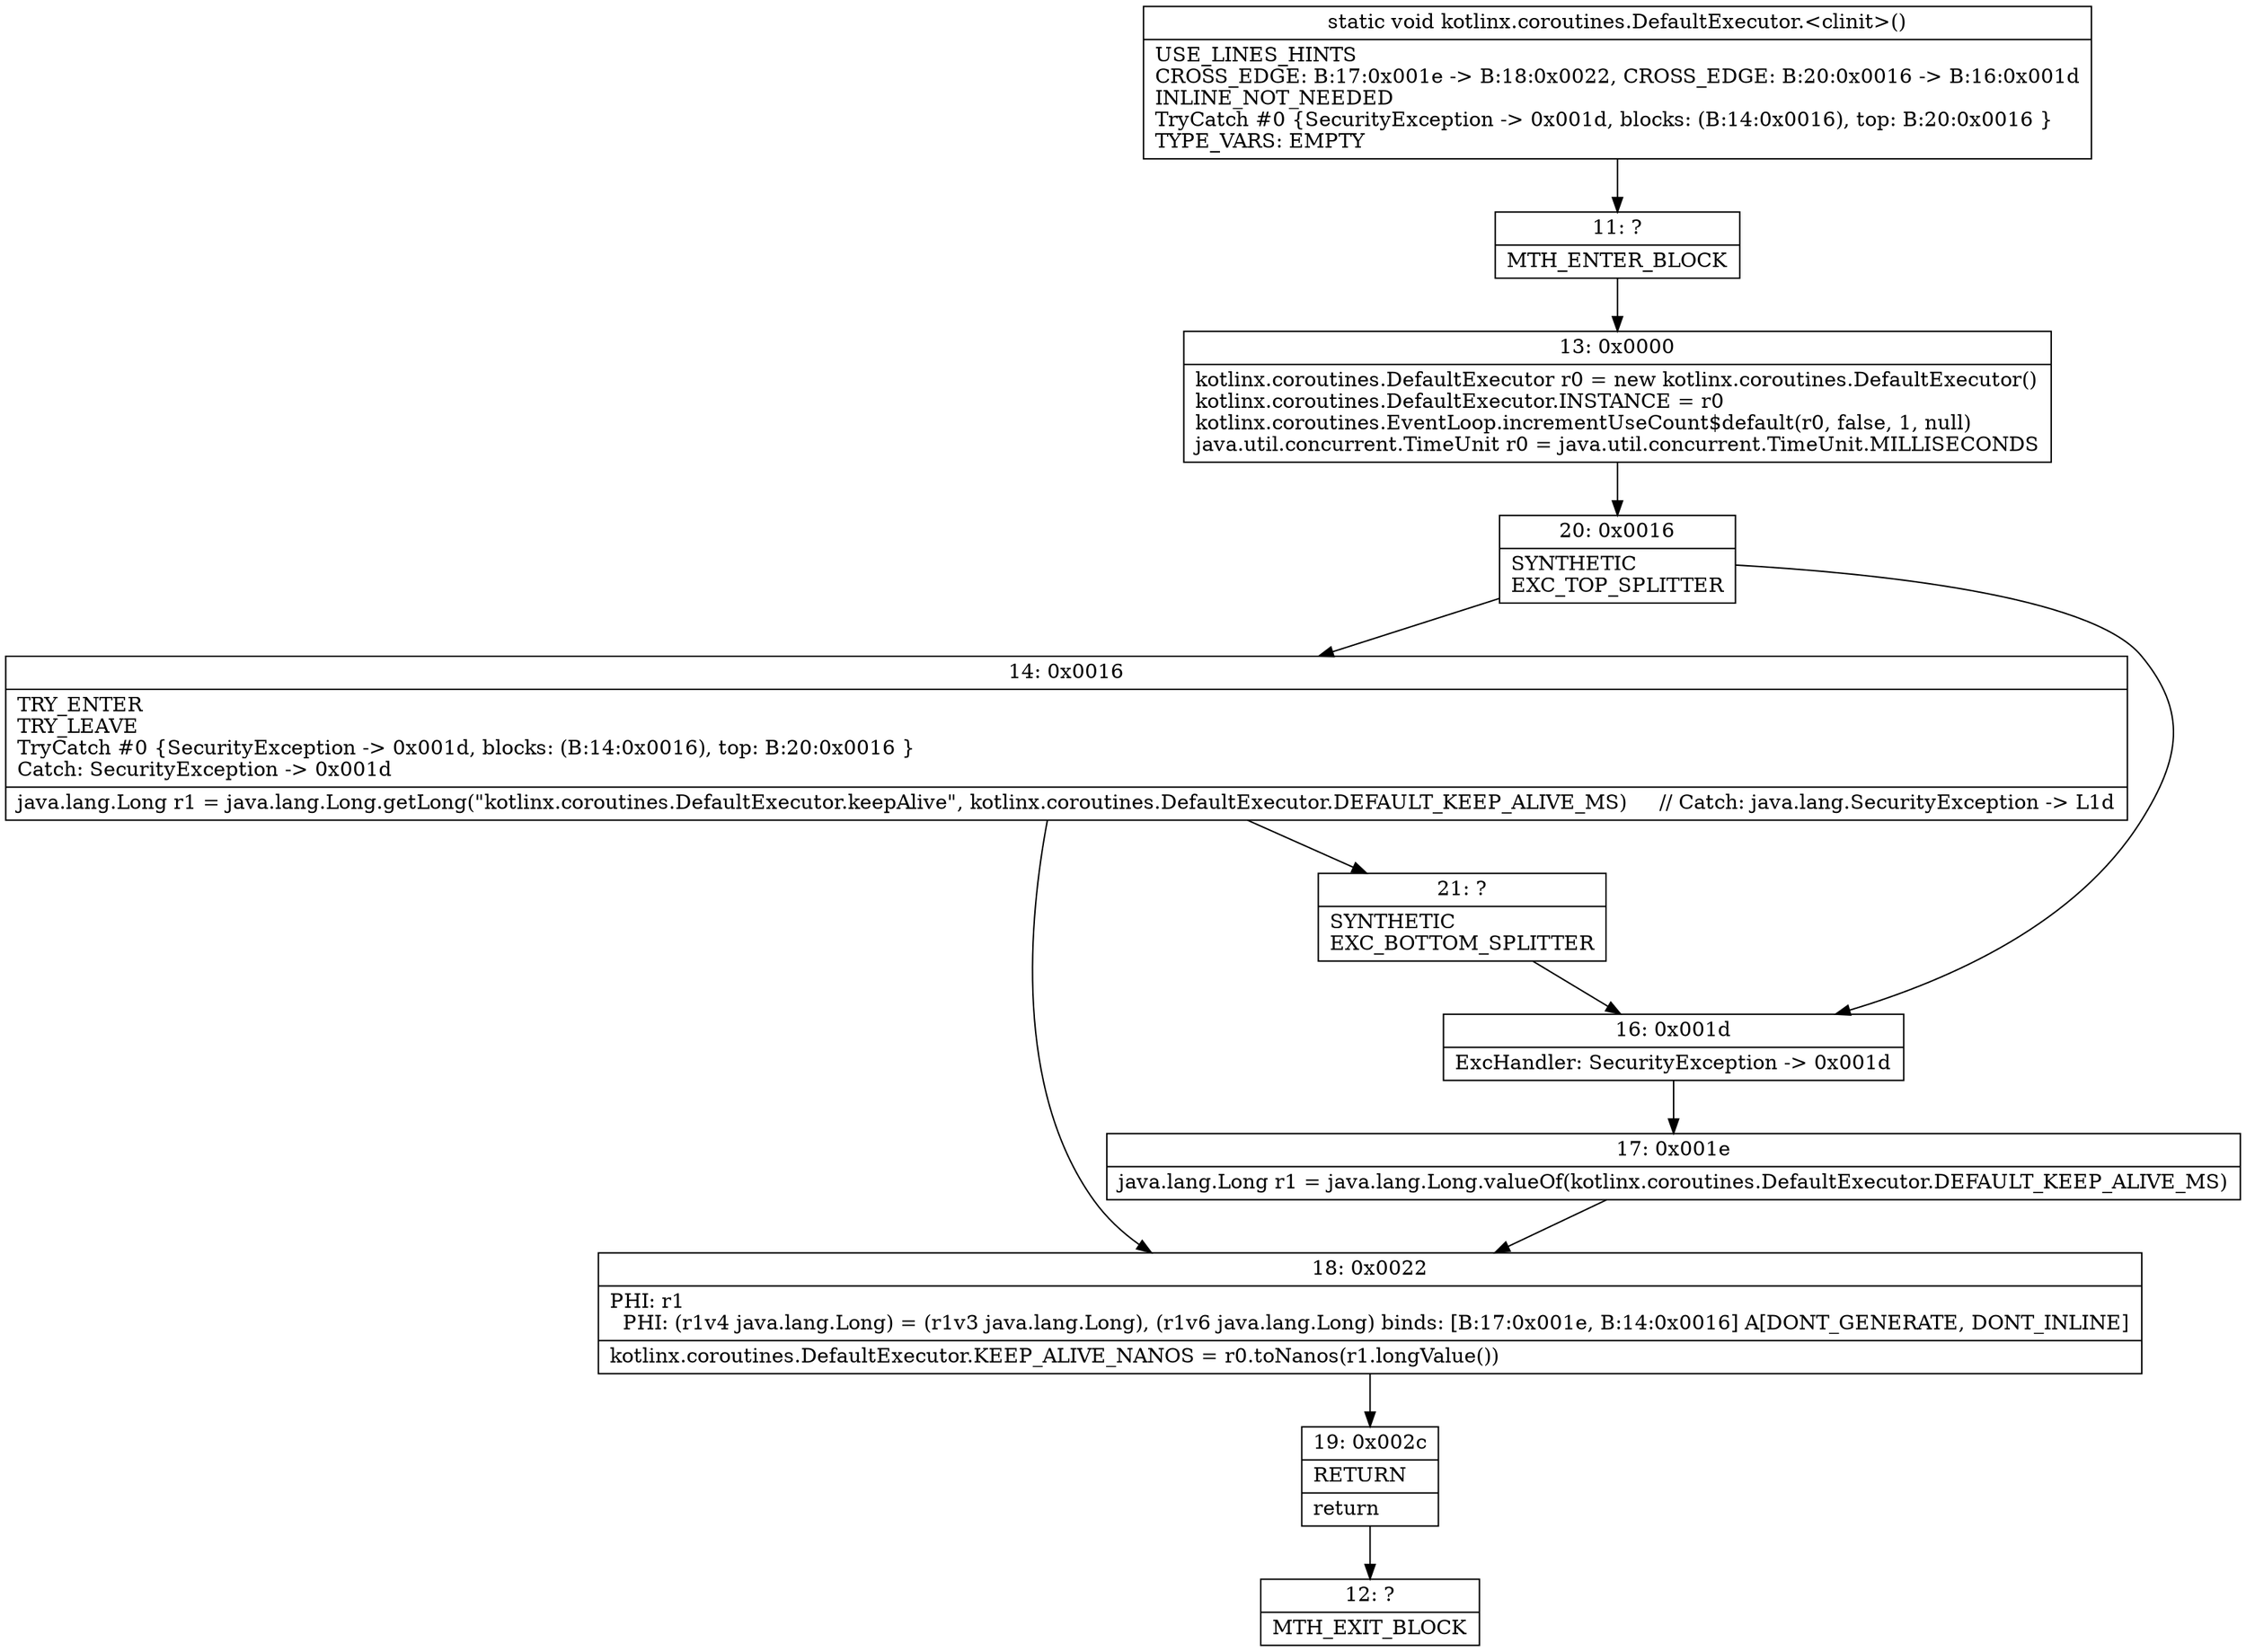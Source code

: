 digraph "CFG forkotlinx.coroutines.DefaultExecutor.\<clinit\>()V" {
Node_11 [shape=record,label="{11\:\ ?|MTH_ENTER_BLOCK\l}"];
Node_13 [shape=record,label="{13\:\ 0x0000|kotlinx.coroutines.DefaultExecutor r0 = new kotlinx.coroutines.DefaultExecutor()\lkotlinx.coroutines.DefaultExecutor.INSTANCE = r0\lkotlinx.coroutines.EventLoop.incrementUseCount$default(r0, false, 1, null)\ljava.util.concurrent.TimeUnit r0 = java.util.concurrent.TimeUnit.MILLISECONDS\l}"];
Node_20 [shape=record,label="{20\:\ 0x0016|SYNTHETIC\lEXC_TOP_SPLITTER\l}"];
Node_14 [shape=record,label="{14\:\ 0x0016|TRY_ENTER\lTRY_LEAVE\lTryCatch #0 \{SecurityException \-\> 0x001d, blocks: (B:14:0x0016), top: B:20:0x0016 \}\lCatch: SecurityException \-\> 0x001d\l|java.lang.Long r1 = java.lang.Long.getLong(\"kotlinx.coroutines.DefaultExecutor.keepAlive\", kotlinx.coroutines.DefaultExecutor.DEFAULT_KEEP_ALIVE_MS)     \/\/ Catch: java.lang.SecurityException \-\> L1d\l}"];
Node_18 [shape=record,label="{18\:\ 0x0022|PHI: r1 \l  PHI: (r1v4 java.lang.Long) = (r1v3 java.lang.Long), (r1v6 java.lang.Long) binds: [B:17:0x001e, B:14:0x0016] A[DONT_GENERATE, DONT_INLINE]\l|kotlinx.coroutines.DefaultExecutor.KEEP_ALIVE_NANOS = r0.toNanos(r1.longValue())\l}"];
Node_19 [shape=record,label="{19\:\ 0x002c|RETURN\l|return\l}"];
Node_12 [shape=record,label="{12\:\ ?|MTH_EXIT_BLOCK\l}"];
Node_21 [shape=record,label="{21\:\ ?|SYNTHETIC\lEXC_BOTTOM_SPLITTER\l}"];
Node_16 [shape=record,label="{16\:\ 0x001d|ExcHandler: SecurityException \-\> 0x001d\l}"];
Node_17 [shape=record,label="{17\:\ 0x001e|java.lang.Long r1 = java.lang.Long.valueOf(kotlinx.coroutines.DefaultExecutor.DEFAULT_KEEP_ALIVE_MS)\l}"];
MethodNode[shape=record,label="{static void kotlinx.coroutines.DefaultExecutor.\<clinit\>()  | USE_LINES_HINTS\lCROSS_EDGE: B:17:0x001e \-\> B:18:0x0022, CROSS_EDGE: B:20:0x0016 \-\> B:16:0x001d\lINLINE_NOT_NEEDED\lTryCatch #0 \{SecurityException \-\> 0x001d, blocks: (B:14:0x0016), top: B:20:0x0016 \}\lTYPE_VARS: EMPTY\l}"];
MethodNode -> Node_11;Node_11 -> Node_13;
Node_13 -> Node_20;
Node_20 -> Node_14;
Node_20 -> Node_16;
Node_14 -> Node_18;
Node_14 -> Node_21;
Node_18 -> Node_19;
Node_19 -> Node_12;
Node_21 -> Node_16;
Node_16 -> Node_17;
Node_17 -> Node_18;
}

